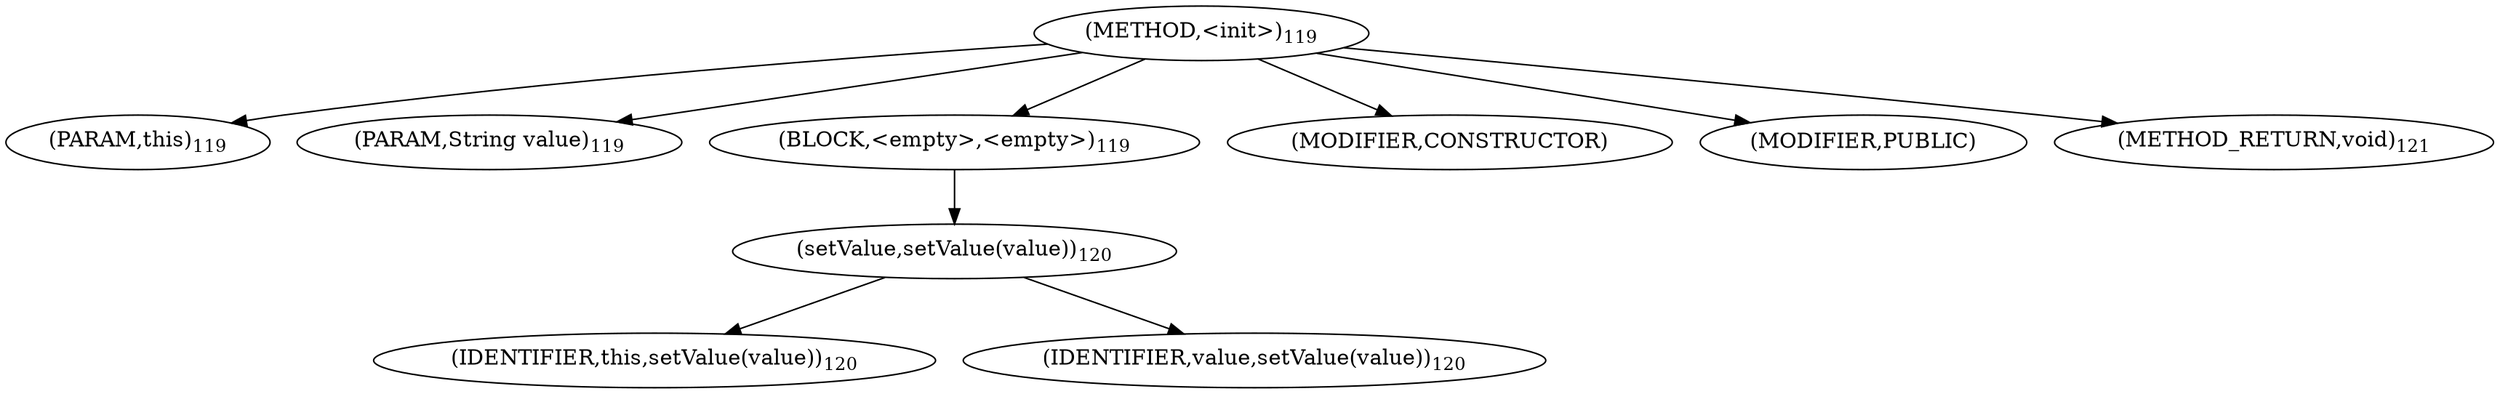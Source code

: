 digraph "&lt;init&gt;" {  
"143" [label = <(METHOD,&lt;init&gt;)<SUB>119</SUB>> ]
"6" [label = <(PARAM,this)<SUB>119</SUB>> ]
"144" [label = <(PARAM,String value)<SUB>119</SUB>> ]
"145" [label = <(BLOCK,&lt;empty&gt;,&lt;empty&gt;)<SUB>119</SUB>> ]
"146" [label = <(setValue,setValue(value))<SUB>120</SUB>> ]
"5" [label = <(IDENTIFIER,this,setValue(value))<SUB>120</SUB>> ]
"147" [label = <(IDENTIFIER,value,setValue(value))<SUB>120</SUB>> ]
"148" [label = <(MODIFIER,CONSTRUCTOR)> ]
"149" [label = <(MODIFIER,PUBLIC)> ]
"150" [label = <(METHOD_RETURN,void)<SUB>121</SUB>> ]
  "143" -> "6" 
  "143" -> "144" 
  "143" -> "145" 
  "143" -> "148" 
  "143" -> "149" 
  "143" -> "150" 
  "145" -> "146" 
  "146" -> "5" 
  "146" -> "147" 
}
